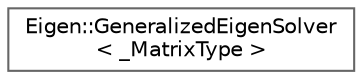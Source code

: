 digraph "类继承关系图"
{
 // LATEX_PDF_SIZE
  bgcolor="transparent";
  edge [fontname=Helvetica,fontsize=10,labelfontname=Helvetica,labelfontsize=10];
  node [fontname=Helvetica,fontsize=10,shape=box,height=0.2,width=0.4];
  rankdir="LR";
  Node0 [id="Node000000",label="Eigen::GeneralizedEigenSolver\l\< _MatrixType \>",height=0.2,width=0.4,color="grey40", fillcolor="white", style="filled",URL="$class_eigen_1_1_generalized_eigen_solver.html",tooltip="Computes the generalized eigenvalues and eigenvectors of a pair of general matrices"];
}
